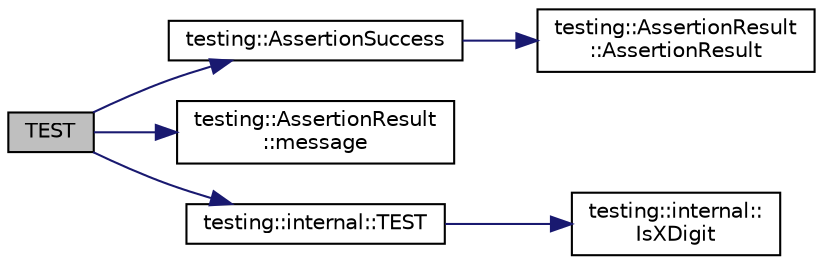 digraph "TEST"
{
  edge [fontname="Helvetica",fontsize="10",labelfontname="Helvetica",labelfontsize="10"];
  node [fontname="Helvetica",fontsize="10",shape=record];
  rankdir="LR";
  Node109 [label="TEST",height=0.2,width=0.4,color="black", fillcolor="grey75", style="filled", fontcolor="black"];
  Node109 -> Node110 [color="midnightblue",fontsize="10",style="solid",fontname="Helvetica"];
  Node110 [label="testing::AssertionSuccess",height=0.2,width=0.4,color="black", fillcolor="white", style="filled",URL="$d0/d75/namespacetesting.html#ac1d0baedb17286c5c6c87bd1a45da8ac"];
  Node110 -> Node111 [color="midnightblue",fontsize="10",style="solid",fontname="Helvetica"];
  Node111 [label="testing::AssertionResult\l::AssertionResult",height=0.2,width=0.4,color="black", fillcolor="white", style="filled",URL="$d5/dec/classtesting_1_1_assertion_result.html#a27788116f03f90aec4daf592fd809ead"];
  Node109 -> Node112 [color="midnightblue",fontsize="10",style="solid",fontname="Helvetica"];
  Node112 [label="testing::AssertionResult\l::message",height=0.2,width=0.4,color="black", fillcolor="white", style="filled",URL="$d5/dec/classtesting_1_1_assertion_result.html#a33c14dafd28e3393c841e03f4b70a017"];
  Node109 -> Node113 [color="midnightblue",fontsize="10",style="solid",fontname="Helvetica"];
  Node113 [label="testing::internal::TEST",height=0.2,width=0.4,color="black", fillcolor="white", style="filled",URL="$d0/da7/namespacetesting_1_1internal.html#a0c1e055c001e4dbb874f00a46c25bb00"];
  Node113 -> Node114 [color="midnightblue",fontsize="10",style="solid",fontname="Helvetica"];
  Node114 [label="testing::internal::\lIsXDigit",height=0.2,width=0.4,color="black", fillcolor="white", style="filled",URL="$d0/da7/namespacetesting_1_1internal.html#aa234ef141278263fb143b616c74c86e7"];
}
